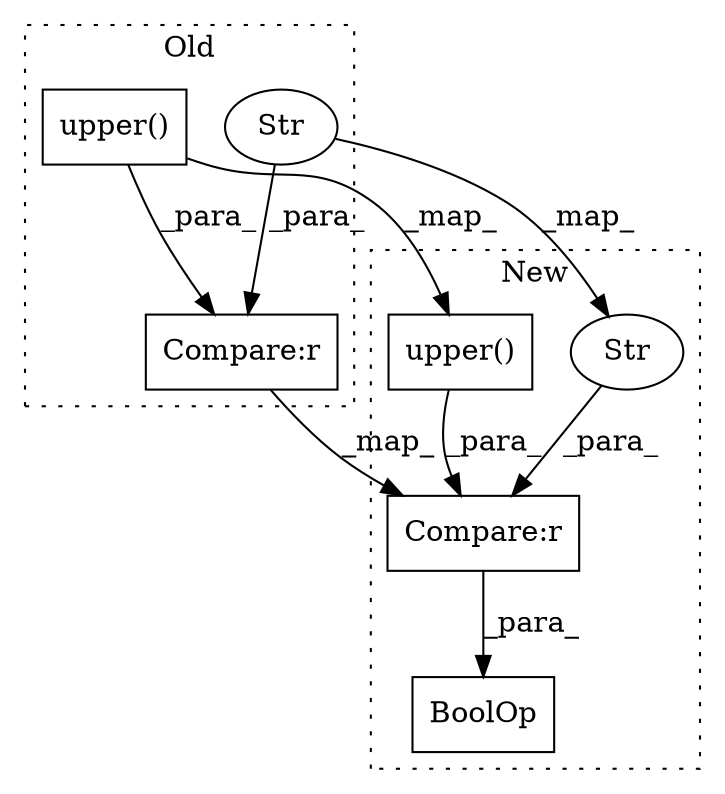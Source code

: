 digraph G {
subgraph cluster0 {
1 [label="upper()" a="75" s="10132" l="9" shape="box"];
5 [label="Compare:r" a="40" s="10132" l="30" shape="box"];
6 [label="Str" a="66" s="10145" l="17" shape="ellipse"];
label = "Old";
style="dotted";
}
subgraph cluster1 {
2 [label="upper()" a="75" s="10132" l="9" shape="box"];
3 [label="BoolOp" a="72" s="10132" l="51" shape="box"];
4 [label="Compare:r" a="40" s="10132" l="30" shape="box"];
7 [label="Str" a="66" s="10145" l="17" shape="ellipse"];
label = "New";
style="dotted";
}
1 -> 2 [label="_map_"];
1 -> 5 [label="_para_"];
2 -> 4 [label="_para_"];
4 -> 3 [label="_para_"];
5 -> 4 [label="_map_"];
6 -> 7 [label="_map_"];
6 -> 5 [label="_para_"];
7 -> 4 [label="_para_"];
}